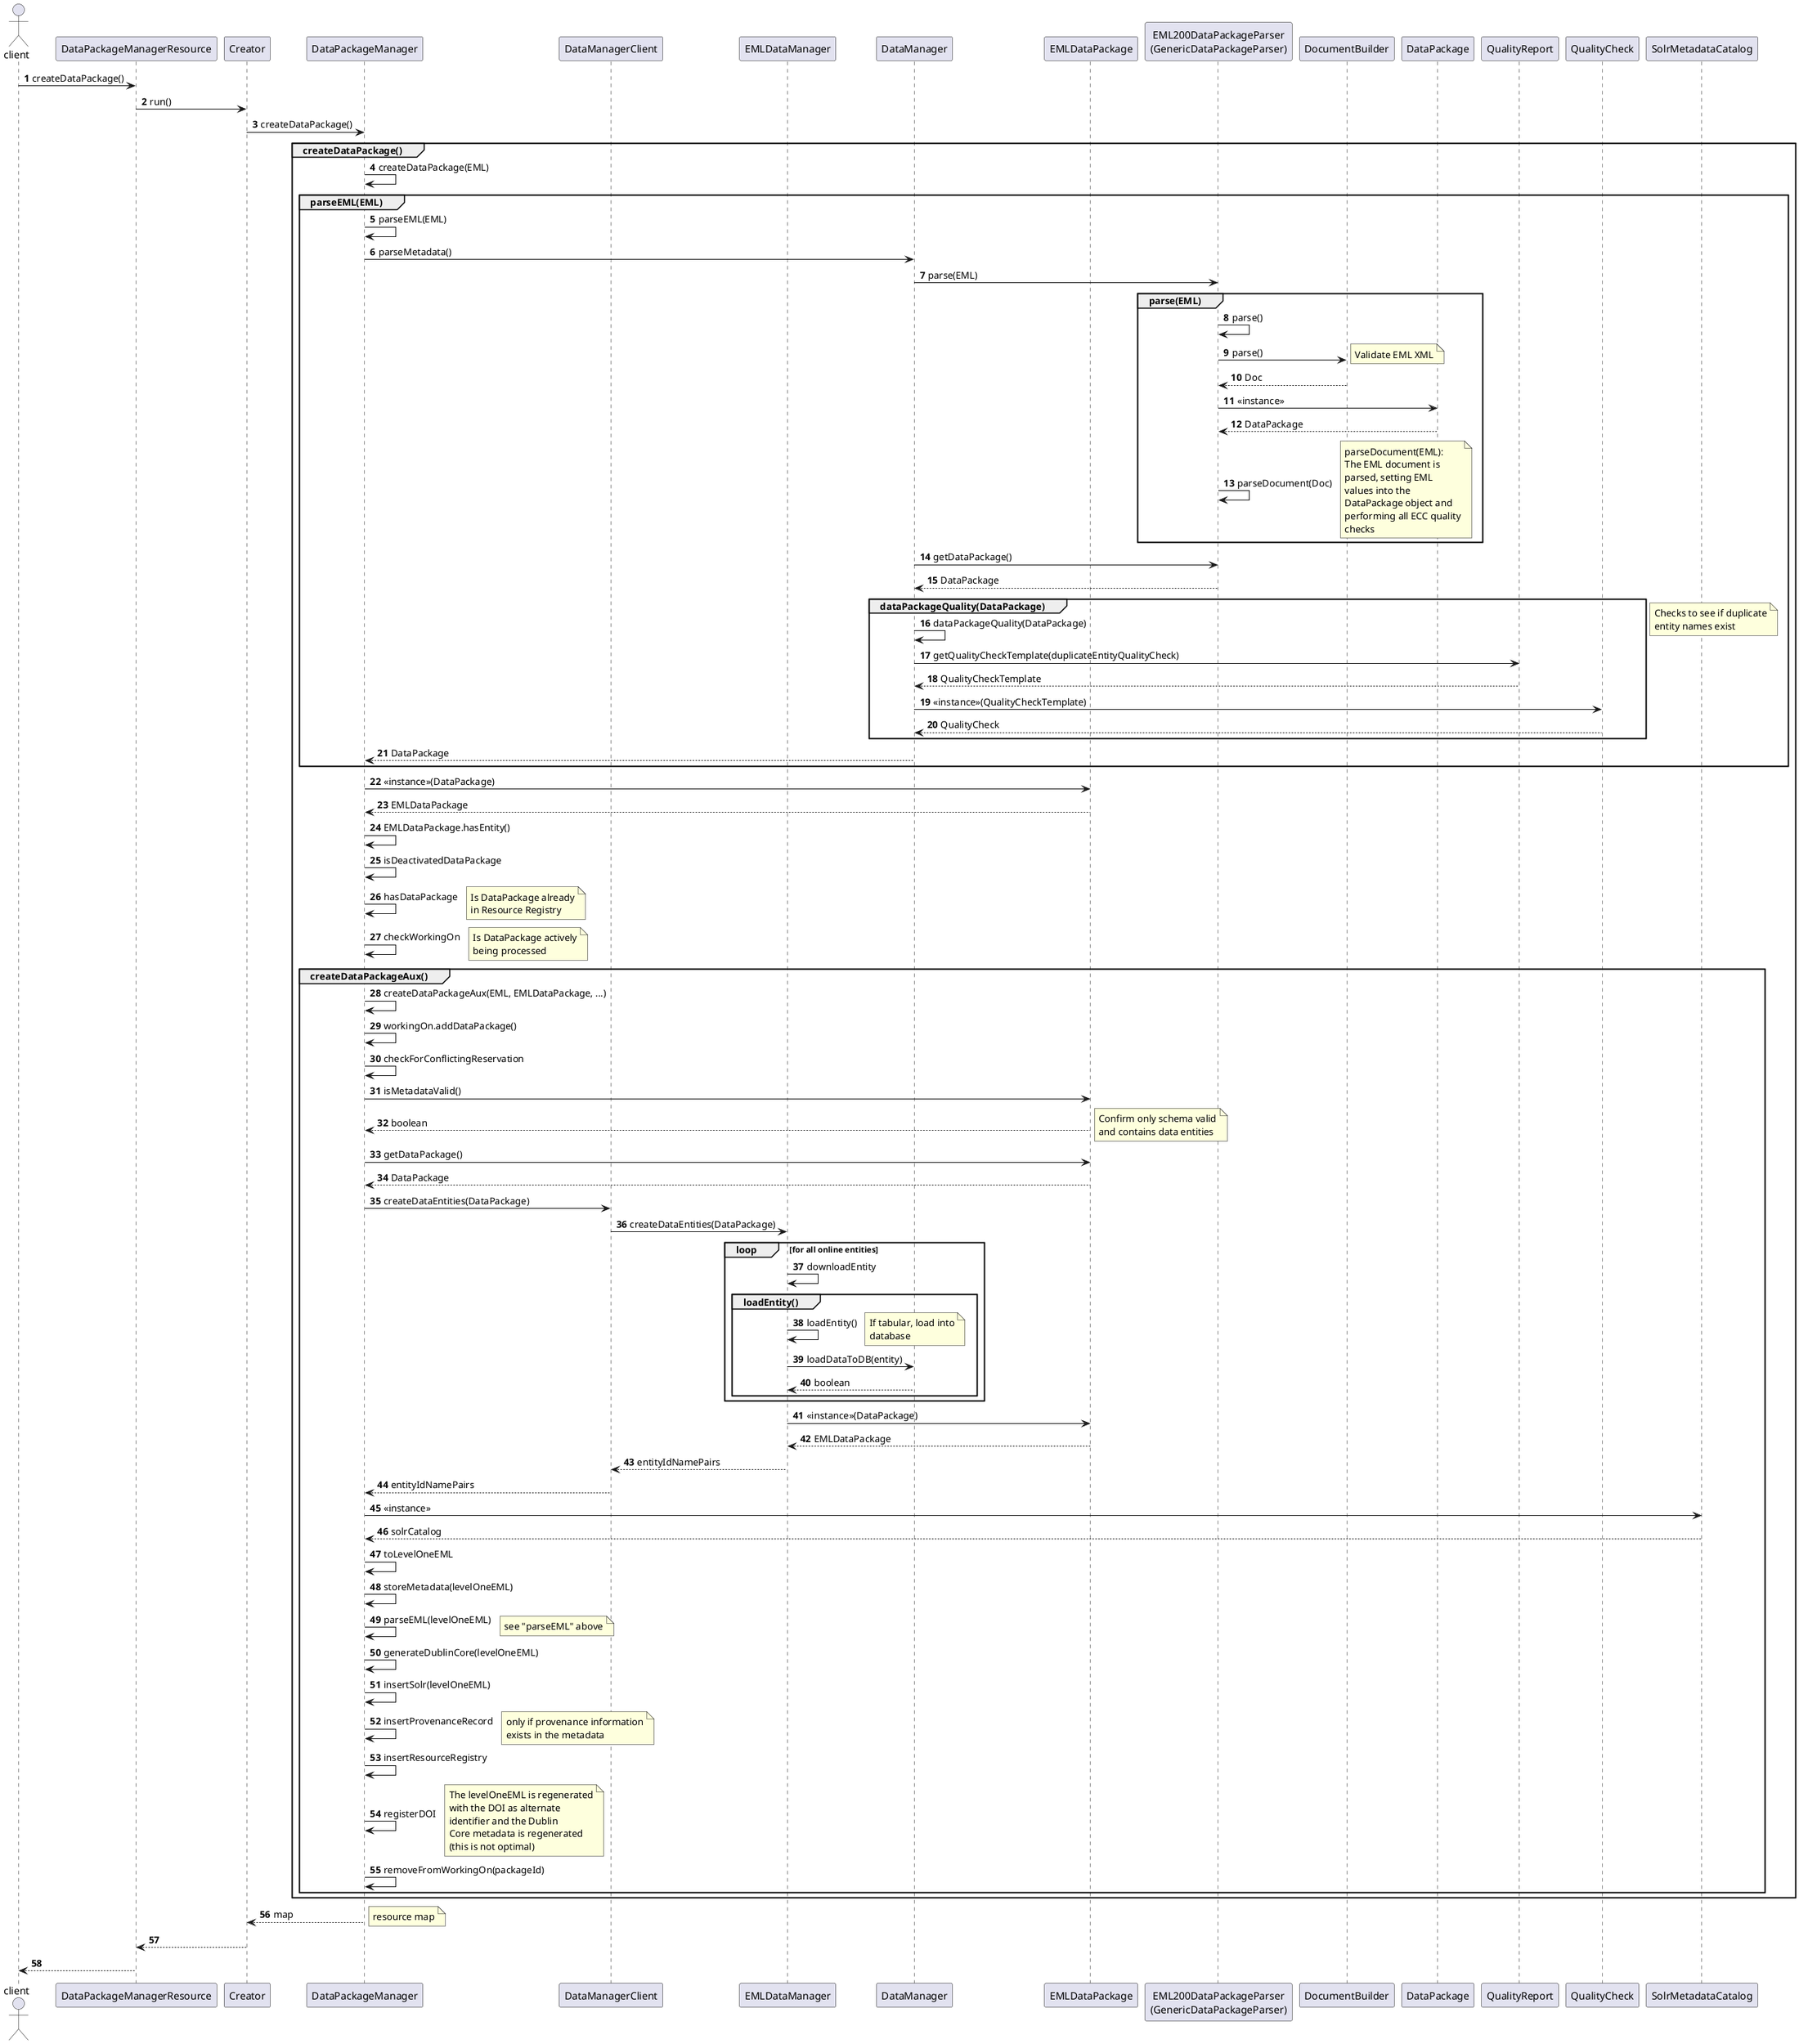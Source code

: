 @startuml
actor client
participant DataPackageManagerResource
participant Creator
participant DataPackageManager
participant DataManagerClient
participant EMLDataManager
participant DataManager
participant EMLDataPackage
participant EML200 as "EML200DataPackageParser\n(GenericDataPackageParser)"
participant DocumentBuilder
participant DataPackage
participant QualityReport
participant QualityCheck
participant SolrMetadataCatalog

autonumber

client->DataPackageManagerResource: createDataPackage()
DataPackageManagerResource->Creator: run()
Creator->DataPackageManager: createDataPackage()
group createDataPackage()
    DataPackageManager->DataPackageManager: createDataPackage(EML)
    group parseEML(EML)
        DataPackageManager->DataPackageManager: parseEML(EML)
        DataPackageManager->DataManager: parseMetadata()
        DataManager->EML200: parse(EML)
        group parse(EML)
            EML200->EML200: parse()
            EML200->DocumentBuilder: parse()
            note right: Validate EML XML
            EML200<--DocumentBuilder: Doc
            EML200->DataPackage: <<instance>>
            EML200<--DataPackage: DataPackage
            EML200->EML200: parseDocument(Doc)
            note right: parseDocument(EML):\nThe EML document is\nparsed, setting EML\nvalues into the\nDataPackage object and\nperforming all ECC quality\nchecks
        end
        DataManager->EML200: getDataPackage()
        DataManager<--EML200: DataPackage
        group dataPackageQuality(DataPackage)
            DataManager->DataManager: dataPackageQuality(DataPackage)
            DataManager->QualityReport: getQualityCheckTemplate(duplicateEntityQualityCheck)
            DataManager<--QualityReport: QualityCheckTemplate
            DataManager->QualityCheck:<<instance>>(QualityCheckTemplate)
            DataManager<--QualityCheck: QualityCheck
        end
        note right: Checks to see if duplicate\nentity names exist
        DataPackageManager<--DataManager: DataPackage
    end
    DataPackageManager->EMLDataPackage: <<instance>>(DataPackage)
    DataPackageManager<--EMLDataPackage: EMLDataPackage
    DataPackageManager->DataPackageManager: EMLDataPackage.hasEntity()
    DataPackageManager->DataPackageManager: isDeactivatedDataPackage
    DataPackageManager->DataPackageManager: hasDataPackage
    note right: Is DataPackage already\nin Resource Registry
    DataPackageManager->DataPackageManager: checkWorkingOn
    note right: Is DataPackage actively\nbeing processed
    group createDataPackageAux()
        DataPackageManager->DataPackageManager: createDataPackageAux(EML, EMLDataPackage, ...)
        DataPackageManager->DataPackageManager: workingOn.addDataPackage()
        DataPackageManager->DataPackageManager: checkForConflictingReservation
        DataPackageManager->EMLDataPackage: isMetadataValid()
        DataPackageManager<--EMLDataPackage: boolean
        note right: Confirm only schema valid\nand contains data entities
        DataPackageManager->EMLDataPackage: getDataPackage()
        DataPackageManager<--EMLDataPackage: DataPackage
        DataPackageManager->DataManagerClient: createDataEntities(DataPackage)
        DataManagerClient->EMLDataManager: createDataEntities(DataPackage)
        loop for all online entities
            EMLDataManager->EMLDataManager: downloadEntity
            group loadEntity()
                EMLDataManager->EMLDataManager: loadEntity()
                note right: If tabular, load into\ndatabase
                EMLDataManager->DataManager: loadDataToDB(entity)
                EMLDataManager<--DataManager: boolean
            end
        end
        EMLDataManager->EMLDataPackage: <<instance>>(DataPackage)
        EMLDataManager<--EMLDataPackage: EMLDataPackage
        DataManagerClient<--EMLDataManager: entityIdNamePairs
        DataPackageManager<--DataManagerClient: entityIdNamePairs
        DataPackageManager->SolrMetadataCatalog: <<instance>>
        DataPackageManager<--SolrMetadataCatalog: solrCatalog
        DataPackageManager->DataPackageManager: toLevelOneEML
        DataPackageManager->DataPackageManager: storeMetadata(levelOneEML)
        DataPackageManager->DataPackageManager: parseEML(levelOneEML)
        note right: see "parseEML" above
        DataPackageManager->DataPackageManager: generateDublinCore(levelOneEML)
        DataPackageManager->DataPackageManager: insertSolr(levelOneEML)
        DataPackageManager->DataPackageManager: insertProvenanceRecord
        note right: only if provenance information\nexists in the metadata
        DataPackageManager->DataPackageManager: insertResourceRegistry
        DataPackageManager->DataPackageManager: registerDOI
        note right: The levelOneEML is regenerated\nwith the DOI as alternate\nidentifier and the Dublin\nCore metadata is regenerated\n(this is not optimal)
        DataPackageManager->DataPackageManager: removeFromWorkingOn(packageId)
    end
end
Creator<--DataPackageManager: map
note right: resource map
DataPackageManagerResource<--Creator:
client<--DataPackageManagerResource:

@enduml

